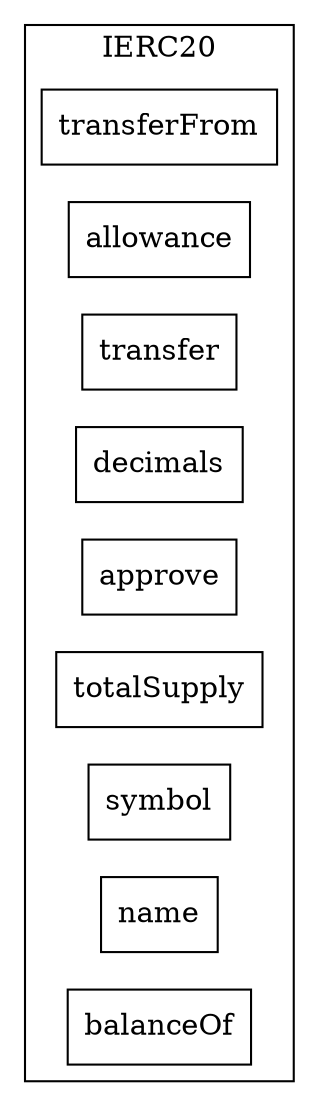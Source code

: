 strict digraph {
rankdir="LR"
node [shape=box]
subgraph cluster_83_IERC20 {
label = "IERC20"
"83_transferFrom" [label="transferFrom"]
"83_allowance" [label="allowance"]
"83_transfer" [label="transfer"]
"83_decimals" [label="decimals"]
"83_approve" [label="approve"]
"83_totalSupply" [label="totalSupply"]
"83_symbol" [label="symbol"]
"83_name" [label="name"]
"83_balanceOf" [label="balanceOf"]
}subgraph cluster_solidity {
label = "[Solidity]"
}
}